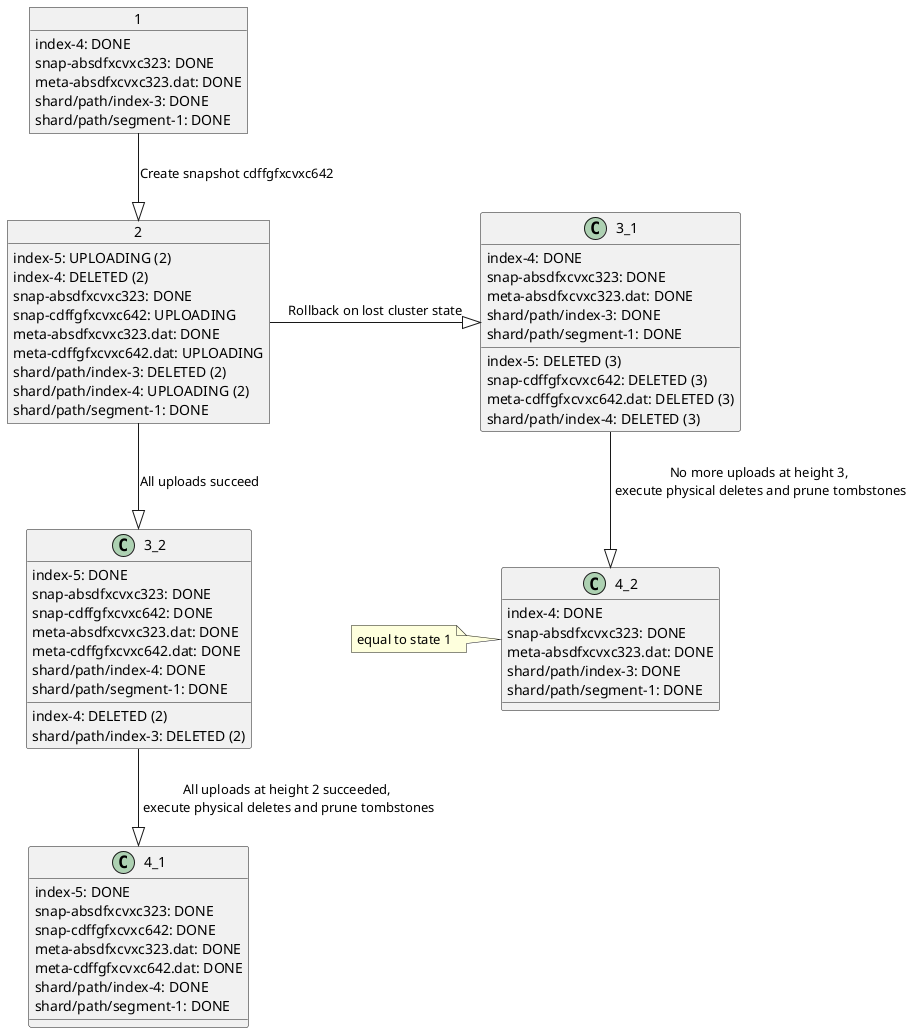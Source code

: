 @startuml

Object 1 {
    index-4: DONE
    snap-absdfxcvxc323: DONE
    meta-absdfxcvxc323.dat: DONE
    shard/path/index-3: DONE
    shard/path/segment-1: DONE
}

Object 2 {
    index-5: UPLOADING (2)
    index-4: DELETED (2)
    snap-absdfxcvxc323: DONE
    snap-cdffgfxcvxc642: UPLOADING
    meta-absdfxcvxc323.dat: DONE
    meta-cdffgfxcvxc642.dat: UPLOADING
    shard/path/index-3: DELETED (2)
    shard/path/index-4: UPLOADING (2)
    shard/path/segment-1: DONE
}

1 --|> 2: Create snapshot cdffgfxcvxc642

2 -|> 3_1: Rollback on lost cluster state
2 --|> 3_2: All uploads succeed

Object 3_1 {
    index-5: DELETED (3)
    index-4: DONE
    snap-absdfxcvxc323: DONE
    snap-cdffgfxcvxc642: DELETED (3)
    meta-absdfxcvxc323.dat: DONE
    meta-cdffgfxcvxc642.dat: DELETED (3)
    shard/path/index-3: DONE
    shard/path/index-4: DELETED (3)
    shard/path/segment-1: DONE
}

Object 3_2 {
    index-5: DONE
    index-4: DELETED (2)
    snap-absdfxcvxc323: DONE
    snap-cdffgfxcvxc642: DONE
    meta-absdfxcvxc323.dat: DONE
    meta-cdffgfxcvxc642.dat: DONE
    shard/path/index-3: DELETED (2)
    shard/path/index-4: DONE
    shard/path/segment-1: DONE
}

3_2 --|> 4_1: All uploads at height 2 succeeded,\n execute physical deletes and prune tombstones
3_1 --|> 4_2: No more uploads at height 3,\n execute physical deletes and prune tombstones


Object 4_1 {
    index-5: DONE
    snap-absdfxcvxc323: DONE
    snap-cdffgfxcvxc642: DONE
    meta-absdfxcvxc323.dat: DONE
    meta-cdffgfxcvxc642.dat: DONE
    shard/path/index-4: DONE
    shard/path/segment-1: DONE
}

Object 4_2 {
    index-4: DONE
    snap-absdfxcvxc323: DONE
    meta-absdfxcvxc323.dat: DONE
    shard/path/index-3: DONE
    shard/path/segment-1: DONE
}
note left: equal to state 1

@enduml